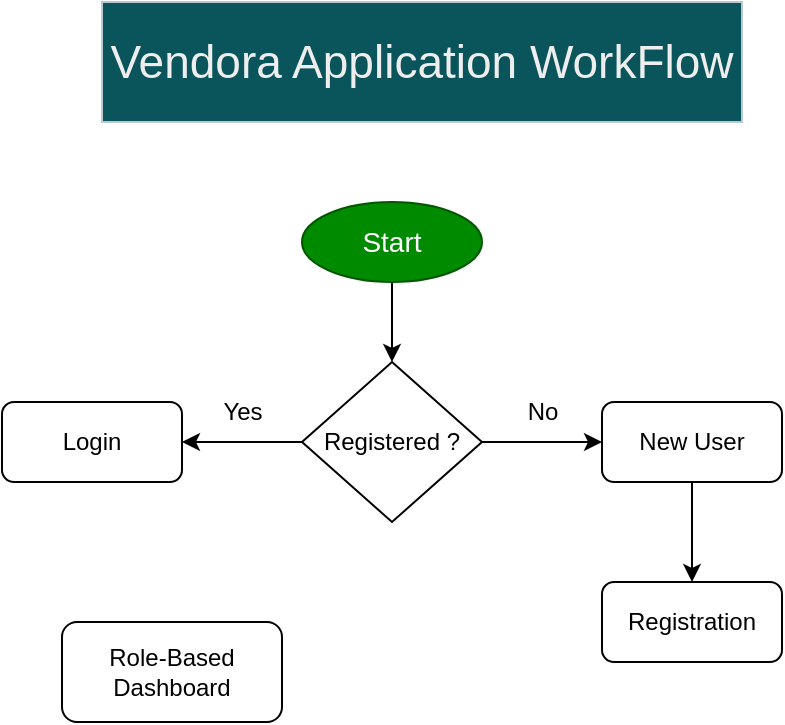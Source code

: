 <mxfile version="24.9.1">
  <diagram id="C5RBs43oDa-KdzZeNtuy" name="Page-1">
    <mxGraphModel dx="794" dy="412" grid="1" gridSize="10" guides="1" tooltips="1" connect="1" arrows="1" fold="1" page="1" pageScale="1" pageWidth="827" pageHeight="1169" math="0" shadow="0">
      <root>
        <mxCell id="WIyWlLk6GJQsqaUBKTNV-0" />
        <mxCell id="WIyWlLk6GJQsqaUBKTNV-1" parent="WIyWlLk6GJQsqaUBKTNV-0" />
        <mxCell id="H0ZH2b96q6sk3cJOSCIK-0" value="&lt;font style=&quot;font-size: 23px;&quot;&gt;Vendora Application WorkFlow&lt;/font&gt;" style="rounded=0;whiteSpace=wrap;html=1;labelBackgroundColor=none;fillColor=#09555B;strokeColor=#BAC8D3;fontColor=#EEEEEE;" parent="WIyWlLk6GJQsqaUBKTNV-1" vertex="1">
          <mxGeometry x="240" y="10" width="320" height="60" as="geometry" />
        </mxCell>
        <mxCell id="k7PWy4P7F-KXpjFMV805-2" style="edgeStyle=orthogonalEdgeStyle;rounded=0;orthogonalLoop=1;jettySize=auto;html=1;exitX=0.5;exitY=1;exitDx=0;exitDy=0;entryX=0.5;entryY=0;entryDx=0;entryDy=0;" edge="1" parent="WIyWlLk6GJQsqaUBKTNV-1" source="k7PWy4P7F-KXpjFMV805-0" target="k7PWy4P7F-KXpjFMV805-1">
          <mxGeometry relative="1" as="geometry" />
        </mxCell>
        <mxCell id="k7PWy4P7F-KXpjFMV805-0" value="&lt;font style=&quot;font-size: 14px;&quot;&gt;Start&lt;/font&gt;" style="ellipse;whiteSpace=wrap;html=1;fillColor=#008a00;strokeColor=#005700;fontColor=#ffffff;" vertex="1" parent="WIyWlLk6GJQsqaUBKTNV-1">
          <mxGeometry x="340" y="110" width="90" height="40" as="geometry" />
        </mxCell>
        <mxCell id="k7PWy4P7F-KXpjFMV805-5" style="edgeStyle=orthogonalEdgeStyle;rounded=0;orthogonalLoop=1;jettySize=auto;html=1;exitX=0;exitY=0.5;exitDx=0;exitDy=0;entryX=1;entryY=0.5;entryDx=0;entryDy=0;" edge="1" parent="WIyWlLk6GJQsqaUBKTNV-1" source="k7PWy4P7F-KXpjFMV805-1" target="k7PWy4P7F-KXpjFMV805-3">
          <mxGeometry relative="1" as="geometry" />
        </mxCell>
        <mxCell id="k7PWy4P7F-KXpjFMV805-6" style="edgeStyle=orthogonalEdgeStyle;rounded=0;orthogonalLoop=1;jettySize=auto;html=1;exitX=1;exitY=0.5;exitDx=0;exitDy=0;entryX=0;entryY=0.5;entryDx=0;entryDy=0;" edge="1" parent="WIyWlLk6GJQsqaUBKTNV-1" source="k7PWy4P7F-KXpjFMV805-1" target="k7PWy4P7F-KXpjFMV805-4">
          <mxGeometry relative="1" as="geometry" />
        </mxCell>
        <mxCell id="k7PWy4P7F-KXpjFMV805-1" value="Registered ?" style="rhombus;whiteSpace=wrap;html=1;" vertex="1" parent="WIyWlLk6GJQsqaUBKTNV-1">
          <mxGeometry x="340" y="190" width="90" height="80" as="geometry" />
        </mxCell>
        <mxCell id="k7PWy4P7F-KXpjFMV805-3" value="Login" style="rounded=1;whiteSpace=wrap;html=1;" vertex="1" parent="WIyWlLk6GJQsqaUBKTNV-1">
          <mxGeometry x="190" y="210" width="90" height="40" as="geometry" />
        </mxCell>
        <mxCell id="k7PWy4P7F-KXpjFMV805-11" style="edgeStyle=orthogonalEdgeStyle;rounded=0;orthogonalLoop=1;jettySize=auto;html=1;exitX=0.5;exitY=1;exitDx=0;exitDy=0;entryX=0.5;entryY=0;entryDx=0;entryDy=0;" edge="1" parent="WIyWlLk6GJQsqaUBKTNV-1" source="k7PWy4P7F-KXpjFMV805-4" target="k7PWy4P7F-KXpjFMV805-10">
          <mxGeometry relative="1" as="geometry" />
        </mxCell>
        <mxCell id="k7PWy4P7F-KXpjFMV805-4" value="New User" style="rounded=1;whiteSpace=wrap;html=1;" vertex="1" parent="WIyWlLk6GJQsqaUBKTNV-1">
          <mxGeometry x="490" y="210" width="90" height="40" as="geometry" />
        </mxCell>
        <mxCell id="k7PWy4P7F-KXpjFMV805-7" value="Yes" style="text;html=1;align=center;verticalAlign=middle;resizable=0;points=[];autosize=1;strokeColor=none;fillColor=none;" vertex="1" parent="WIyWlLk6GJQsqaUBKTNV-1">
          <mxGeometry x="290" y="200" width="40" height="30" as="geometry" />
        </mxCell>
        <mxCell id="k7PWy4P7F-KXpjFMV805-9" value="No" style="text;html=1;align=center;verticalAlign=middle;resizable=0;points=[];autosize=1;strokeColor=none;fillColor=none;" vertex="1" parent="WIyWlLk6GJQsqaUBKTNV-1">
          <mxGeometry x="440" y="200" width="40" height="30" as="geometry" />
        </mxCell>
        <mxCell id="k7PWy4P7F-KXpjFMV805-10" value="Registration" style="rounded=1;whiteSpace=wrap;html=1;" vertex="1" parent="WIyWlLk6GJQsqaUBKTNV-1">
          <mxGeometry x="490" y="300" width="90" height="40" as="geometry" />
        </mxCell>
        <mxCell id="k7PWy4P7F-KXpjFMV805-12" value="Role-Based Dashboard" style="rounded=1;whiteSpace=wrap;html=1;" vertex="1" parent="WIyWlLk6GJQsqaUBKTNV-1">
          <mxGeometry x="220" y="320" width="110" height="50" as="geometry" />
        </mxCell>
      </root>
    </mxGraphModel>
  </diagram>
</mxfile>
